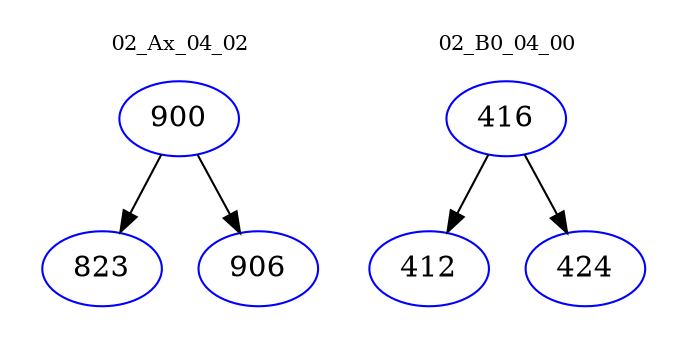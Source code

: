 digraph{
subgraph cluster_0 {
color = white
label = "02_Ax_04_02";
fontsize=10;
T0_900 [label="900", color="blue"]
T0_900 -> T0_823 [color="black"]
T0_823 [label="823", color="blue"]
T0_900 -> T0_906 [color="black"]
T0_906 [label="906", color="blue"]
}
subgraph cluster_1 {
color = white
label = "02_B0_04_00";
fontsize=10;
T1_416 [label="416", color="blue"]
T1_416 -> T1_412 [color="black"]
T1_412 [label="412", color="blue"]
T1_416 -> T1_424 [color="black"]
T1_424 [label="424", color="blue"]
}
}
